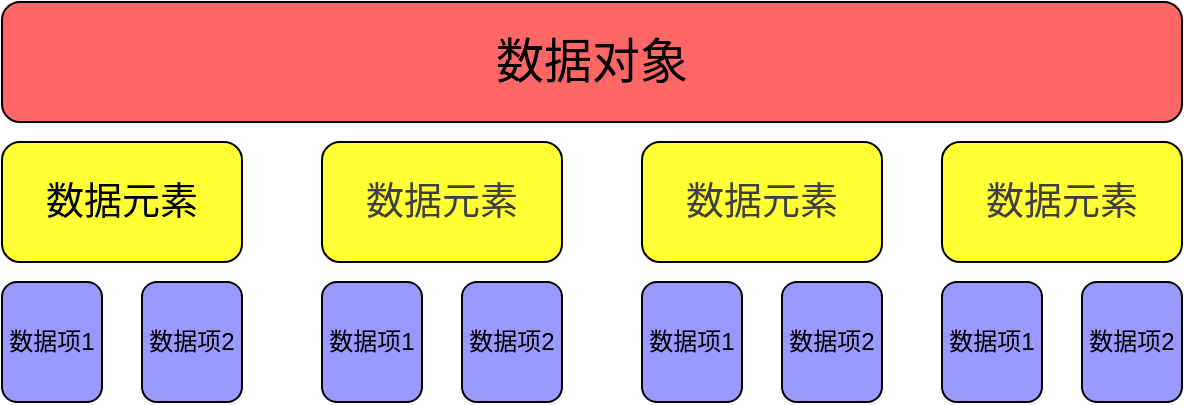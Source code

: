 <mxfile>
    <diagram id="6cxoOe8gWQoWNNJ1IgUz" name="Page-1">
        <mxGraphModel dx="1280" dy="1558" grid="1" gridSize="10" guides="1" tooltips="1" connect="1" arrows="1" fold="1" page="1" pageScale="1" pageWidth="850" pageHeight="1100" math="0" shadow="0">
            <root>
                <mxCell id="0"/>
                <mxCell id="1" parent="0"/>
                <mxCell id="2" value="&lt;font style=&quot;font-size: 24px;&quot;&gt;数据对象&lt;/font&gt;" style="rounded=1;whiteSpace=wrap;html=1;fillColor=#FF6666;" vertex="1" parent="1">
                    <mxGeometry x="90" y="260" width="590" height="60" as="geometry"/>
                </mxCell>
                <mxCell id="3" value="&lt;font style=&quot;font-size: 19px;&quot;&gt;数据元素&lt;/font&gt;" style="rounded=1;whiteSpace=wrap;html=1;fillColor=#FFFF33;" vertex="1" parent="1">
                    <mxGeometry x="90" y="330" width="120" height="60" as="geometry"/>
                </mxCell>
                <mxCell id="4" value="&lt;span style=&quot;color: rgb(63, 63, 63); font-size: 19px;&quot;&gt;数据元素&lt;/span&gt;" style="rounded=1;whiteSpace=wrap;html=1;fillColor=#FFFF33;" vertex="1" parent="1">
                    <mxGeometry x="560" y="330" width="120" height="60" as="geometry"/>
                </mxCell>
                <mxCell id="5" value="&lt;span style=&quot;color: rgb(63, 63, 63); font-size: 19px;&quot;&gt;数据元素&lt;/span&gt;" style="rounded=1;whiteSpace=wrap;html=1;fillColor=#FFFF33;" vertex="1" parent="1">
                    <mxGeometry x="410" y="330" width="120" height="60" as="geometry"/>
                </mxCell>
                <mxCell id="6" value="&lt;span style=&quot;color: rgb(63, 63, 63); font-size: 19px;&quot;&gt;数据元素&lt;/span&gt;" style="rounded=1;whiteSpace=wrap;html=1;fillColor=#FFFF33;" vertex="1" parent="1">
                    <mxGeometry x="250" y="330" width="120" height="60" as="geometry"/>
                </mxCell>
                <mxCell id="7" value="数据项1" style="rounded=1;whiteSpace=wrap;html=1;fillColor=#9999FF;" vertex="1" parent="1">
                    <mxGeometry x="90" y="400" width="50" height="60" as="geometry"/>
                </mxCell>
                <mxCell id="8" value="数据项2" style="rounded=1;whiteSpace=wrap;html=1;fillColor=#9999FF;" vertex="1" parent="1">
                    <mxGeometry x="160" y="400" width="50" height="60" as="geometry"/>
                </mxCell>
                <mxCell id="9" value="&lt;span style=&quot;color: rgb(0, 0, 0);&quot;&gt;数据项1&lt;/span&gt;" style="rounded=1;whiteSpace=wrap;html=1;fillColor=#9999FF;" vertex="1" parent="1">
                    <mxGeometry x="250" y="400" width="50" height="60" as="geometry"/>
                </mxCell>
                <mxCell id="10" value="&lt;span style=&quot;color: rgb(0, 0, 0);&quot;&gt;数据项2&lt;/span&gt;" style="rounded=1;whiteSpace=wrap;html=1;fillColor=#9999FF;" vertex="1" parent="1">
                    <mxGeometry x="320" y="400" width="50" height="60" as="geometry"/>
                </mxCell>
                <mxCell id="11" value="&lt;span style=&quot;color: rgb(0, 0, 0);&quot;&gt;数据项2&lt;/span&gt;" style="rounded=1;whiteSpace=wrap;html=1;fillColor=#9999FF;" vertex="1" parent="1">
                    <mxGeometry x="480" y="400" width="50" height="60" as="geometry"/>
                </mxCell>
                <mxCell id="12" value="&lt;span style=&quot;color: rgb(0, 0, 0);&quot;&gt;数据项1&lt;/span&gt;" style="rounded=1;whiteSpace=wrap;html=1;fillColor=#9999FF;" vertex="1" parent="1">
                    <mxGeometry x="410" y="400" width="50" height="60" as="geometry"/>
                </mxCell>
                <mxCell id="15" value="&lt;span style=&quot;color: rgb(0, 0, 0);&quot;&gt;数据项2&lt;/span&gt;" style="rounded=1;whiteSpace=wrap;html=1;fillColor=#9999FF;" vertex="1" parent="1">
                    <mxGeometry x="630" y="400" width="50" height="60" as="geometry"/>
                </mxCell>
                <mxCell id="16" value="&lt;span style=&quot;color: rgb(0, 0, 0);&quot;&gt;数据项1&lt;/span&gt;" style="rounded=1;whiteSpace=wrap;html=1;fillColor=#9999FF;" vertex="1" parent="1">
                    <mxGeometry x="560" y="400" width="50" height="60" as="geometry"/>
                </mxCell>
            </root>
        </mxGraphModel>
    </diagram>
</mxfile>